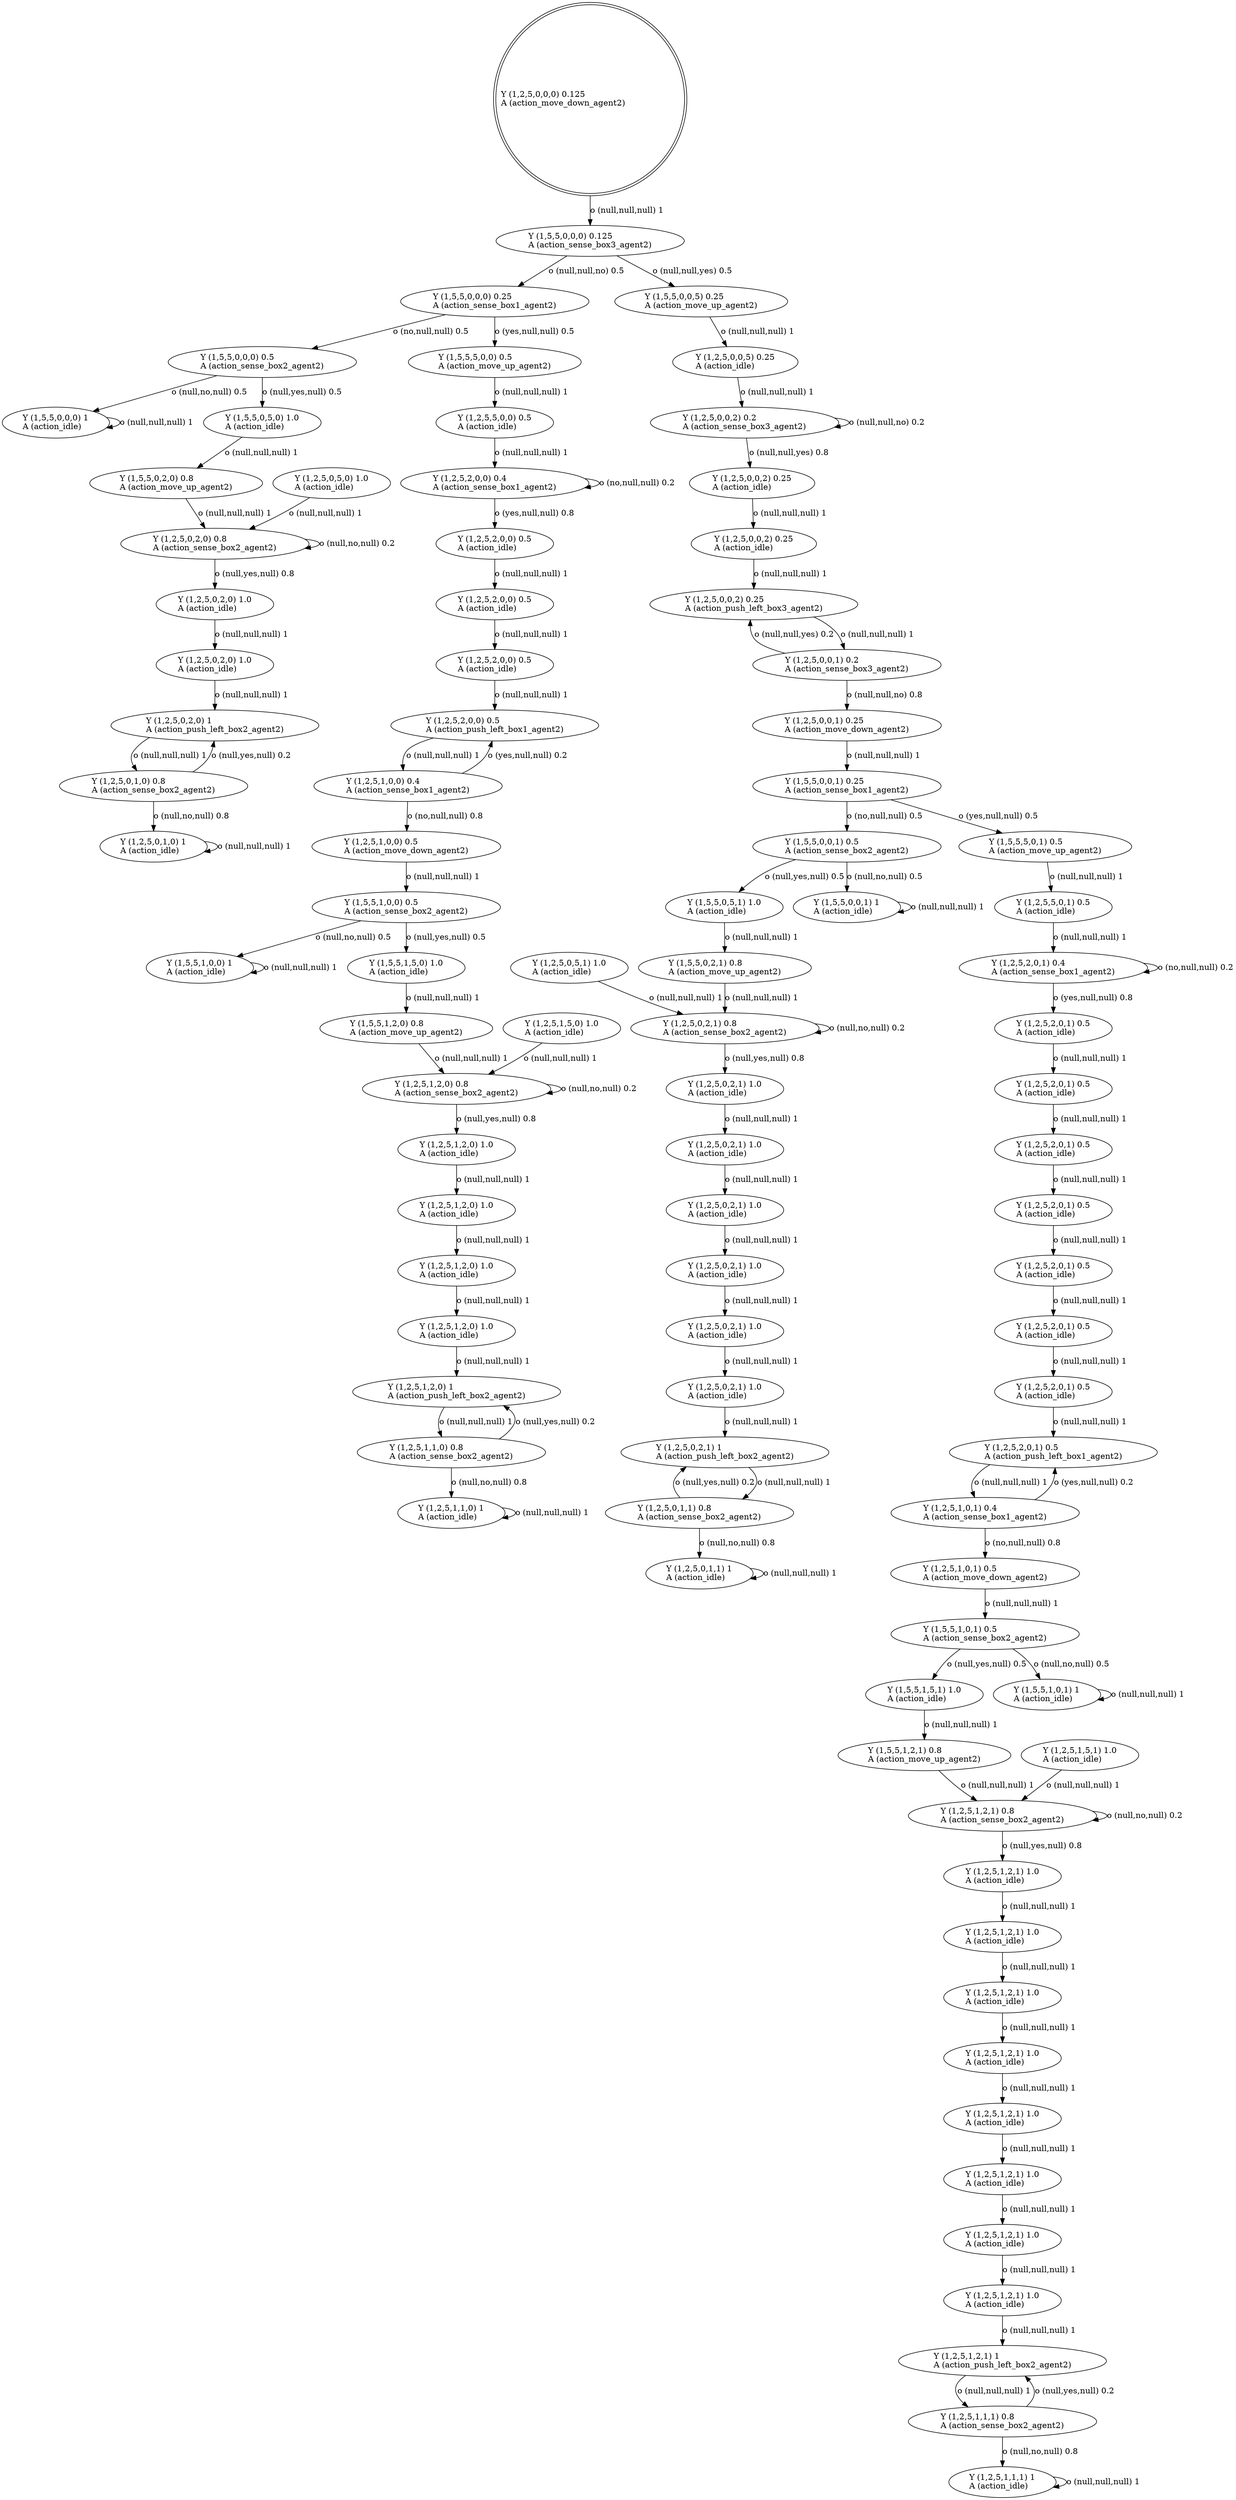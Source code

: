 digraph "G" {
root [label="Y (1,2,5,0,0,0) 0.125\lA (action_move_down_agent2)\l", labeljust="l", shape=doublecircle];
x0row543 [label="Y (1,2,5,0,2,0) 0.8\lA (action_sense_box2_agent2)\l"];
x0row534 [label="Y (1,2,5,0,5,0) 1.0\lA (action_idle)\l"];
x0row538 [label="Y (1,5,5,0,2,0) 0.8\lA (action_move_up_agent2)\l"];
x0row330 [label="Y (1,2,5,0,1,1) 1\lA (action_idle)\l"];
x0row553 [label="Y (1,2,5,0,2,0) 1\lA (action_push_left_box2_agent2)\l"];
x0row559 [label="Y (1,2,5,0,1,0) 0.8\lA (action_sense_box2_agent2)\l"];
x0row413 [label="Y (1,2,5,1,0,0) 0.4\lA (action_sense_box1_agent2)\l"];
x0row450 [label="Y (1,2,5,1,5,0) 1.0\lA (action_idle)\l"];
x0row471 [label="Y (1,2,5,1,2,0) 1\lA (action_push_left_box2_agent2)\l"];
x0row477 [label="Y (1,2,5,1,1,0) 0.8\lA (action_sense_box2_agent2)\l"];
x0row439 [label="Y (1,5,5,1,5,0) 1.0\lA (action_idle)\l"];
x0row440 [label="Y (1,5,5,1,0,0) 1\lA (action_idle)\l"];
x0row429 [label="Y (1,5,5,1,0,0) 0.5\lA (action_sense_box2_agent2)\l"];
x0row399 [label="Y (1,2,5,2,0,0) 0.5\lA (action_push_left_box1_agent2)\l"];
x0row390 [label="Y (1,2,5,2,0,0) 0.4\lA (action_sense_box1_agent2)\l"];
x0row378 [label="Y (1,2,5,5,0,0) 0.5\lA (action_idle)\l"];
x0row419 [label="Y (1,2,5,1,0,0) 0.5\lA (action_move_down_agent2)\l"];
x0row460 [label="Y (1,2,5,1,2,0) 0.8\lA (action_sense_box2_agent2)\l"];
x0row367 [label="Y (1,5,5,5,0,0) 0.5\lA (action_move_up_agent2)\l"];
x0row368 [label="Y (1,5,5,0,0,0) 0.5\lA (action_sense_box2_agent2)\l"];
x0row454 [label="Y (1,5,5,1,2,0) 0.8\lA (action_move_up_agent2)\l"];
x0row317 [label="Y (1,2,5,0,1,1) 0.8\lA (action_sense_box2_agent2)\l"];
x0row200 [label="Y (1,5,5,1,2,1) 0.8\lA (action_move_up_agent2)\l"];
x0row196 [label="Y (1,2,5,1,5,1) 1.0\lA (action_idle)\l"];
x0row184 [label="Y (1,5,5,1,5,1) 1.0\lA (action_idle)\l"];
x0row185 [label="Y (1,5,5,1,0,1) 1\lA (action_idle)\l"];
x0row310 [label="Y (1,2,5,0,2,1) 1\lA (action_push_left_box2_agent2)\l"];
x0row173 [label="Y (1,5,5,1,0,1) 0.5\lA (action_sense_box2_agent2)\l"];
x0row299 [label="Y (1,2,5,0,2,1) 0.8\lA (action_sense_box2_agent2)\l"];
x0row162 [label="Y (1,2,5,1,0,1) 0.5\lA (action_move_down_agent2)\l"];
x0row155 [label="Y (1,2,5,1,0,1) 0.4\lA (action_sense_box1_agent2)\l"];
x0row140 [label="Y (1,2,5,2,0,1) 0.5\lA (action_push_left_box1_agent2)\l"];
x0row293 [label="Y (1,5,5,0,2,1) 0.8\lA (action_move_up_agent2)\l"];
x0row130 [label="Y (1,2,5,2,0,1) 0.4\lA (action_sense_box1_agent2)\l"];
x0row117 [label="Y (1,2,5,5,0,1) 0.5\lA (action_idle)\l"];
x0row106 [label="Y (1,5,5,0,0,1) 0.5\lA (action_sense_box2_agent2)\l"];
x0row105 [label="Y (1,5,5,5,0,1) 0.5\lA (action_move_up_agent2)\l"];
x0row289 [label="Y (1,2,5,0,5,1) 1.0\lA (action_idle)\l"];
x0row241 [label="Y (1,2,5,1,1,1) 1\lA (action_idle)\l"];
x0row92 [label="Y (1,5,5,0,0,1) 0.25\lA (action_sense_box1_agent2)\l"];
x0row87 [label="Y (1,2,5,0,0,1) 0.25\lA (action_move_down_agent2)\l"];
x0row67 [label="Y (1,2,5,0,0,1) 0.2\lA (action_sense_box3_agent2)\l"];
x0row64 [label="Y (1,2,5,0,0,2) 0.25\lA (action_push_left_box3_agent2)\l"];
x0row226 [label="Y (1,2,5,1,1,1) 0.8\lA (action_sense_box2_agent2)\l"];
x0row54 [label="Y (1,2,5,0,0,2) 0.2\lA (action_sense_box3_agent2)\l"];
x0row219 [label="Y (1,2,5,1,2,1) 1\lA (action_push_left_box2_agent2)\l"];
x0row34 [label="Y (1,2,5,0,0,5) 0.25\lA (action_idle)\l"];
x0row279 [label="Y (1,5,5,0,0,1) 1\lA (action_idle)\l"];
x0row27 [label="Y (1,5,5,0,0,0) 0.25\lA (action_sense_box1_agent2)\l"];
x0row26 [label="Y (1,5,5,0,0,5) 0.25\lA (action_move_up_agent2)\l"];
x0row278 [label="Y (1,5,5,0,5,1) 1.0\lA (action_idle)\l"];
x0row207 [label="Y (1,2,5,1,2,1) 0.8\lA (action_sense_box2_agent2)\l"];
x0row5 [label="Y (1,5,5,0,0,0) 0.125\lA (action_sense_box3_agent2)\l"];
x0row524 [label="Y (1,5,5,0,5,0) 1.0\lA (action_idle)\l"];
x0row525 [label="Y (1,5,5,0,0,0) 1\lA (action_idle)\l"];
x0row491 [label="Y (1,2,5,1,1,0) 1\lA (action_idle)\l"];
x0row571 [label="Y (1,2,5,0,1,0) 1\lA (action_idle)\l"];
x0row64_noop_0 [label="Y (1,2,5,0,0,2) 0.25\lA (action_idle)\l"];
x0row64_noop_1 [label="Y (1,2,5,0,0,2) 0.25\lA (action_idle)\l"];
x0row399_noop_0 [label="Y (1,2,5,2,0,0) 0.5\lA (action_idle)\l"];
x0row399_noop_1 [label="Y (1,2,5,2,0,0) 0.5\lA (action_idle)\l"];
x0row399_noop_2 [label="Y (1,2,5,2,0,0) 0.5\lA (action_idle)\l"];
x0row553_noop_0 [label="Y (1,2,5,0,2,0) 1.0\lA (action_idle)\l"];
x0row553_noop_1 [label="Y (1,2,5,0,2,0) 1.0\lA (action_idle)\l"];
x0row140_noop_0 [label="Y (1,2,5,2,0,1) 0.5\lA (action_idle)\l"];
x0row140_noop_1 [label="Y (1,2,5,2,0,1) 0.5\lA (action_idle)\l"];
x0row140_noop_2 [label="Y (1,2,5,2,0,1) 0.5\lA (action_idle)\l"];
x0row140_noop_3 [label="Y (1,2,5,2,0,1) 0.5\lA (action_idle)\l"];
x0row140_noop_4 [label="Y (1,2,5,2,0,1) 0.5\lA (action_idle)\l"];
x0row140_noop_5 [label="Y (1,2,5,2,0,1) 0.5\lA (action_idle)\l"];
x0row140_noop_6 [label="Y (1,2,5,2,0,1) 0.5\lA (action_idle)\l"];
x0row310_noop_0 [label="Y (1,2,5,0,2,1) 1.0\lA (action_idle)\l"];
x0row310_noop_1 [label="Y (1,2,5,0,2,1) 1.0\lA (action_idle)\l"];
x0row310_noop_2 [label="Y (1,2,5,0,2,1) 1.0\lA (action_idle)\l"];
x0row310_noop_3 [label="Y (1,2,5,0,2,1) 1.0\lA (action_idle)\l"];
x0row310_noop_4 [label="Y (1,2,5,0,2,1) 1.0\lA (action_idle)\l"];
x0row310_noop_5 [label="Y (1,2,5,0,2,1) 1.0\lA (action_idle)\l"];
x0row471_noop_0 [label="Y (1,2,5,1,2,0) 1.0\lA (action_idle)\l"];
x0row471_noop_1 [label="Y (1,2,5,1,2,0) 1.0\lA (action_idle)\l"];
x0row471_noop_2 [label="Y (1,2,5,1,2,0) 1.0\lA (action_idle)\l"];
x0row471_noop_3 [label="Y (1,2,5,1,2,0) 1.0\lA (action_idle)\l"];
x0row219_noop_0 [label="Y (1,2,5,1,2,1) 1.0\lA (action_idle)\l"];
x0row219_noop_1 [label="Y (1,2,5,1,2,1) 1.0\lA (action_idle)\l"];
x0row219_noop_2 [label="Y (1,2,5,1,2,1) 1.0\lA (action_idle)\l"];
x0row219_noop_3 [label="Y (1,2,5,1,2,1) 1.0\lA (action_idle)\l"];
x0row219_noop_4 [label="Y (1,2,5,1,2,1) 1.0\lA (action_idle)\l"];
x0row219_noop_5 [label="Y (1,2,5,1,2,1) 1.0\lA (action_idle)\l"];
x0row219_noop_6 [label="Y (1,2,5,1,2,1) 1.0\lA (action_idle)\l"];
x0row219_noop_7 [label="Y (1,2,5,1,2,1) 1.0\lA (action_idle)\l"];
root -> x0row5  [key=0, label="o (null,null,null) 1\l"];
x0row543 -> x0row553_noop_0  [key=0, label="o (null,yes,null) 0.8\l"];
x0row543 -> x0row543  [key=0, label="o (null,no,null) 0.2\l"];
x0row534 -> x0row543  [key=0, label="o (null,null,null) 1\l"];
x0row538 -> x0row543  [key=0, label="o (null,null,null) 1\l"];
x0row330 -> x0row330  [key=0, label="o (null,null,null) 1\l"];
x0row553 -> x0row559  [key=0, label="o (null,null,null) 1\l"];
x0row559 -> x0row553  [key=0, label="o (null,yes,null) 0.2\l"];
x0row559 -> x0row571  [key=0, label="o (null,no,null) 0.8\l"];
x0row413 -> x0row399  [key=0, label="o (yes,null,null) 0.2\l"];
x0row413 -> x0row419  [key=0, label="o (no,null,null) 0.8\l"];
x0row450 -> x0row460  [key=0, label="o (null,null,null) 1\l"];
x0row471 -> x0row477  [key=0, label="o (null,null,null) 1\l"];
x0row477 -> x0row471  [key=0, label="o (null,yes,null) 0.2\l"];
x0row477 -> x0row491  [key=0, label="o (null,no,null) 0.8\l"];
x0row439 -> x0row454  [key=0, label="o (null,null,null) 1\l"];
x0row440 -> x0row440  [key=0, label="o (null,null,null) 1\l"];
x0row429 -> x0row439  [key=0, label="o (null,yes,null) 0.5\l"];
x0row429 -> x0row440  [key=0, label="o (null,no,null) 0.5\l"];
x0row399 -> x0row413  [key=0, label="o (null,null,null) 1\l"];
x0row390 -> x0row399_noop_0  [key=0, label="o (yes,null,null) 0.8\l"];
x0row390 -> x0row390  [key=0, label="o (no,null,null) 0.2\l"];
x0row378 -> x0row390  [key=0, label="o (null,null,null) 1\l"];
x0row419 -> x0row429  [key=0, label="o (null,null,null) 1\l"];
x0row460 -> x0row471_noop_0  [key=0, label="o (null,yes,null) 0.8\l"];
x0row460 -> x0row460  [key=0, label="o (null,no,null) 0.2\l"];
x0row367 -> x0row378  [key=0, label="o (null,null,null) 1\l"];
x0row368 -> x0row524  [key=0, label="o (null,yes,null) 0.5\l"];
x0row368 -> x0row525  [key=0, label="o (null,no,null) 0.5\l"];
x0row454 -> x0row460  [key=0, label="o (null,null,null) 1\l"];
x0row317 -> x0row310  [key=0, label="o (null,yes,null) 0.2\l"];
x0row317 -> x0row330  [key=0, label="o (null,no,null) 0.8\l"];
x0row200 -> x0row207  [key=0, label="o (null,null,null) 1\l"];
x0row196 -> x0row207  [key=0, label="o (null,null,null) 1\l"];
x0row184 -> x0row200  [key=0, label="o (null,null,null) 1\l"];
x0row185 -> x0row185  [key=0, label="o (null,null,null) 1\l"];
x0row310 -> x0row317  [key=0, label="o (null,null,null) 1\l"];
x0row173 -> x0row184  [key=0, label="o (null,yes,null) 0.5\l"];
x0row173 -> x0row185  [key=0, label="o (null,no,null) 0.5\l"];
x0row299 -> x0row310_noop_0  [key=0, label="o (null,yes,null) 0.8\l"];
x0row299 -> x0row299  [key=0, label="o (null,no,null) 0.2\l"];
x0row162 -> x0row173  [key=0, label="o (null,null,null) 1\l"];
x0row155 -> x0row140  [key=0, label="o (yes,null,null) 0.2\l"];
x0row155 -> x0row162  [key=0, label="o (no,null,null) 0.8\l"];
x0row140 -> x0row155  [key=0, label="o (null,null,null) 1\l"];
x0row293 -> x0row299  [key=0, label="o (null,null,null) 1\l"];
x0row130 -> x0row140_noop_0  [key=0, label="o (yes,null,null) 0.8\l"];
x0row130 -> x0row130  [key=0, label="o (no,null,null) 0.2\l"];
x0row117 -> x0row130  [key=0, label="o (null,null,null) 1\l"];
x0row106 -> x0row278  [key=0, label="o (null,yes,null) 0.5\l"];
x0row106 -> x0row279  [key=0, label="o (null,no,null) 0.5\l"];
x0row105 -> x0row117  [key=0, label="o (null,null,null) 1\l"];
x0row289 -> x0row299  [key=0, label="o (null,null,null) 1\l"];
x0row241 -> x0row241  [key=0, label="o (null,null,null) 1\l"];
x0row92 -> x0row105  [key=0, label="o (yes,null,null) 0.5\l"];
x0row92 -> x0row106  [key=0, label="o (no,null,null) 0.5\l"];
x0row87 -> x0row92  [key=0, label="o (null,null,null) 1\l"];
x0row67 -> x0row64  [key=0, label="o (null,null,yes) 0.2\l"];
x0row67 -> x0row87  [key=0, label="o (null,null,no) 0.8\l"];
x0row64 -> x0row67  [key=0, label="o (null,null,null) 1\l"];
x0row226 -> x0row219  [key=0, label="o (null,yes,null) 0.2\l"];
x0row226 -> x0row241  [key=0, label="o (null,no,null) 0.8\l"];
x0row54 -> x0row64_noop_0  [key=0, label="o (null,null,yes) 0.8\l"];
x0row54 -> x0row54  [key=0, label="o (null,null,no) 0.2\l"];
x0row219 -> x0row226  [key=0, label="o (null,null,null) 1\l"];
x0row34 -> x0row54  [key=0, label="o (null,null,null) 1\l"];
x0row279 -> x0row279  [key=0, label="o (null,null,null) 1\l"];
x0row27 -> x0row367  [key=0, label="o (yes,null,null) 0.5\l"];
x0row27 -> x0row368  [key=0, label="o (no,null,null) 0.5\l"];
x0row26 -> x0row34  [key=0, label="o (null,null,null) 1\l"];
x0row278 -> x0row293  [key=0, label="o (null,null,null) 1\l"];
x0row207 -> x0row219_noop_0  [key=0, label="o (null,yes,null) 0.8\l"];
x0row207 -> x0row207  [key=0, label="o (null,no,null) 0.2\l"];
x0row5 -> x0row26  [key=0, label="o (null,null,yes) 0.5\l"];
x0row5 -> x0row27  [key=0, label="o (null,null,no) 0.5\l"];
x0row524 -> x0row538  [key=0, label="o (null,null,null) 1\l"];
x0row525 -> x0row525  [key=0, label="o (null,null,null) 1\l"];
x0row491 -> x0row491  [key=0, label="o (null,null,null) 1\l"];
x0row571 -> x0row571  [key=0, label="o (null,null,null) 1\l"];
x0row64_noop_0 -> x0row64_noop_1  [key=0, label="o (null,null,null) 1\l"];
x0row64_noop_1 -> x0row64  [key=0, label="o (null,null,null) 1\l"];
x0row399_noop_0 -> x0row399_noop_1  [key=0, label="o (null,null,null) 1\l"];
x0row399_noop_1 -> x0row399_noop_2  [key=0, label="o (null,null,null) 1\l"];
x0row399_noop_2 -> x0row399  [key=0, label="o (null,null,null) 1\l"];
x0row553_noop_0 -> x0row553_noop_1  [key=0, label="o (null,null,null) 1\l"];
x0row553_noop_1 -> x0row553  [key=0, label="o (null,null,null) 1\l"];
x0row140_noop_0 -> x0row140_noop_1  [key=0, label="o (null,null,null) 1\l"];
x0row140_noop_1 -> x0row140_noop_2  [key=0, label="o (null,null,null) 1\l"];
x0row140_noop_2 -> x0row140_noop_3  [key=0, label="o (null,null,null) 1\l"];
x0row140_noop_3 -> x0row140_noop_4  [key=0, label="o (null,null,null) 1\l"];
x0row140_noop_4 -> x0row140_noop_5  [key=0, label="o (null,null,null) 1\l"];
x0row140_noop_5 -> x0row140_noop_6  [key=0, label="o (null,null,null) 1\l"];
x0row140_noop_6 -> x0row140  [key=0, label="o (null,null,null) 1\l"];
x0row310_noop_0 -> x0row310_noop_1  [key=0, label="o (null,null,null) 1\l"];
x0row310_noop_1 -> x0row310_noop_2  [key=0, label="o (null,null,null) 1\l"];
x0row310_noop_2 -> x0row310_noop_3  [key=0, label="o (null,null,null) 1\l"];
x0row310_noop_3 -> x0row310_noop_4  [key=0, label="o (null,null,null) 1\l"];
x0row310_noop_4 -> x0row310_noop_5  [key=0, label="o (null,null,null) 1\l"];
x0row310_noop_5 -> x0row310  [key=0, label="o (null,null,null) 1\l"];
x0row471_noop_0 -> x0row471_noop_1  [key=0, label="o (null,null,null) 1\l"];
x0row471_noop_1 -> x0row471_noop_2  [key=0, label="o (null,null,null) 1\l"];
x0row471_noop_2 -> x0row471_noop_3  [key=0, label="o (null,null,null) 1\l"];
x0row471_noop_3 -> x0row471  [key=0, label="o (null,null,null) 1\l"];
x0row219_noop_0 -> x0row219_noop_1  [key=0, label="o (null,null,null) 1\l"];
x0row219_noop_1 -> x0row219_noop_2  [key=0, label="o (null,null,null) 1\l"];
x0row219_noop_2 -> x0row219_noop_3  [key=0, label="o (null,null,null) 1\l"];
x0row219_noop_3 -> x0row219_noop_4  [key=0, label="o (null,null,null) 1\l"];
x0row219_noop_4 -> x0row219_noop_5  [key=0, label="o (null,null,null) 1\l"];
x0row219_noop_5 -> x0row219_noop_6  [key=0, label="o (null,null,null) 1\l"];
x0row219_noop_6 -> x0row219_noop_7  [key=0, label="o (null,null,null) 1\l"];
x0row219_noop_7 -> x0row219  [key=0, label="o (null,null,null) 1\l"];
}

